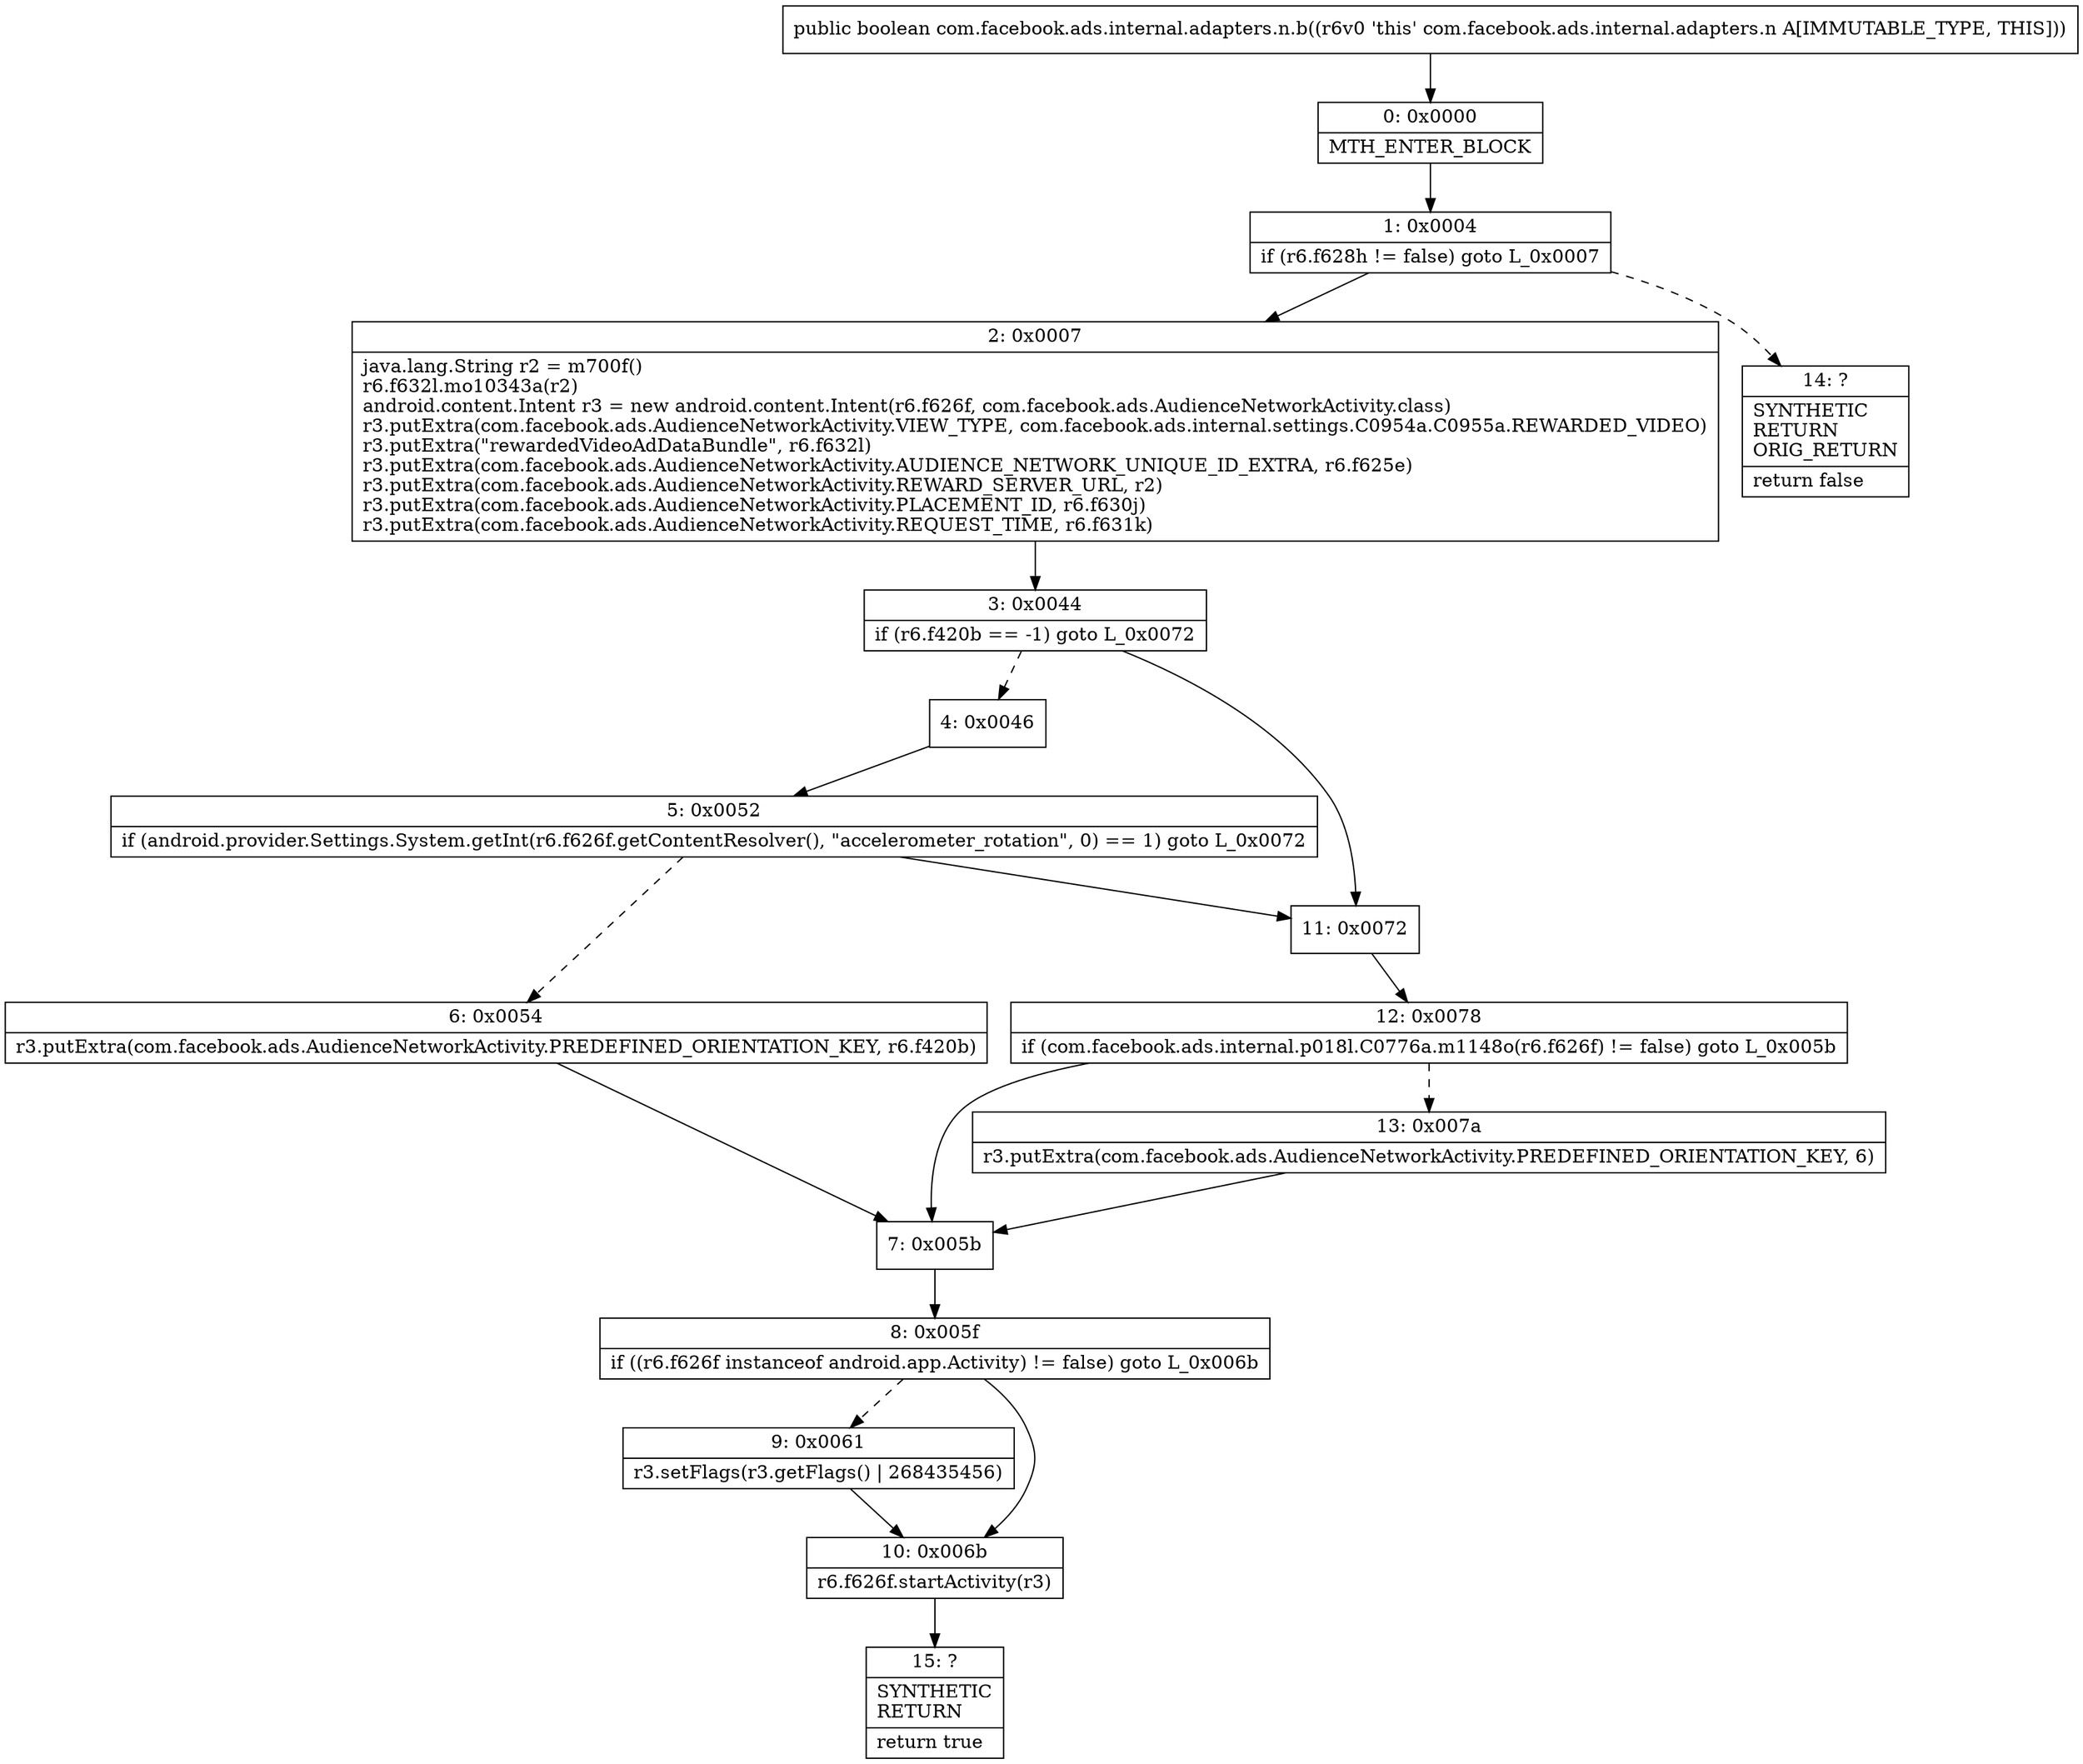 digraph "CFG forcom.facebook.ads.internal.adapters.n.b()Z" {
Node_0 [shape=record,label="{0\:\ 0x0000|MTH_ENTER_BLOCK\l}"];
Node_1 [shape=record,label="{1\:\ 0x0004|if (r6.f628h != false) goto L_0x0007\l}"];
Node_2 [shape=record,label="{2\:\ 0x0007|java.lang.String r2 = m700f()\lr6.f632l.mo10343a(r2)\landroid.content.Intent r3 = new android.content.Intent(r6.f626f, com.facebook.ads.AudienceNetworkActivity.class)\lr3.putExtra(com.facebook.ads.AudienceNetworkActivity.VIEW_TYPE, com.facebook.ads.internal.settings.C0954a.C0955a.REWARDED_VIDEO)\lr3.putExtra(\"rewardedVideoAdDataBundle\", r6.f632l)\lr3.putExtra(com.facebook.ads.AudienceNetworkActivity.AUDIENCE_NETWORK_UNIQUE_ID_EXTRA, r6.f625e)\lr3.putExtra(com.facebook.ads.AudienceNetworkActivity.REWARD_SERVER_URL, r2)\lr3.putExtra(com.facebook.ads.AudienceNetworkActivity.PLACEMENT_ID, r6.f630j)\lr3.putExtra(com.facebook.ads.AudienceNetworkActivity.REQUEST_TIME, r6.f631k)\l}"];
Node_3 [shape=record,label="{3\:\ 0x0044|if (r6.f420b == \-1) goto L_0x0072\l}"];
Node_4 [shape=record,label="{4\:\ 0x0046}"];
Node_5 [shape=record,label="{5\:\ 0x0052|if (android.provider.Settings.System.getInt(r6.f626f.getContentResolver(), \"accelerometer_rotation\", 0) == 1) goto L_0x0072\l}"];
Node_6 [shape=record,label="{6\:\ 0x0054|r3.putExtra(com.facebook.ads.AudienceNetworkActivity.PREDEFINED_ORIENTATION_KEY, r6.f420b)\l}"];
Node_7 [shape=record,label="{7\:\ 0x005b}"];
Node_8 [shape=record,label="{8\:\ 0x005f|if ((r6.f626f instanceof android.app.Activity) != false) goto L_0x006b\l}"];
Node_9 [shape=record,label="{9\:\ 0x0061|r3.setFlags(r3.getFlags() \| 268435456)\l}"];
Node_10 [shape=record,label="{10\:\ 0x006b|r6.f626f.startActivity(r3)\l}"];
Node_11 [shape=record,label="{11\:\ 0x0072}"];
Node_12 [shape=record,label="{12\:\ 0x0078|if (com.facebook.ads.internal.p018l.C0776a.m1148o(r6.f626f) != false) goto L_0x005b\l}"];
Node_13 [shape=record,label="{13\:\ 0x007a|r3.putExtra(com.facebook.ads.AudienceNetworkActivity.PREDEFINED_ORIENTATION_KEY, 6)\l}"];
Node_14 [shape=record,label="{14\:\ ?|SYNTHETIC\lRETURN\lORIG_RETURN\l|return false\l}"];
Node_15 [shape=record,label="{15\:\ ?|SYNTHETIC\lRETURN\l|return true\l}"];
MethodNode[shape=record,label="{public boolean com.facebook.ads.internal.adapters.n.b((r6v0 'this' com.facebook.ads.internal.adapters.n A[IMMUTABLE_TYPE, THIS])) }"];
MethodNode -> Node_0;
Node_0 -> Node_1;
Node_1 -> Node_2;
Node_1 -> Node_14[style=dashed];
Node_2 -> Node_3;
Node_3 -> Node_4[style=dashed];
Node_3 -> Node_11;
Node_4 -> Node_5;
Node_5 -> Node_6[style=dashed];
Node_5 -> Node_11;
Node_6 -> Node_7;
Node_7 -> Node_8;
Node_8 -> Node_9[style=dashed];
Node_8 -> Node_10;
Node_9 -> Node_10;
Node_10 -> Node_15;
Node_11 -> Node_12;
Node_12 -> Node_7;
Node_12 -> Node_13[style=dashed];
Node_13 -> Node_7;
}

